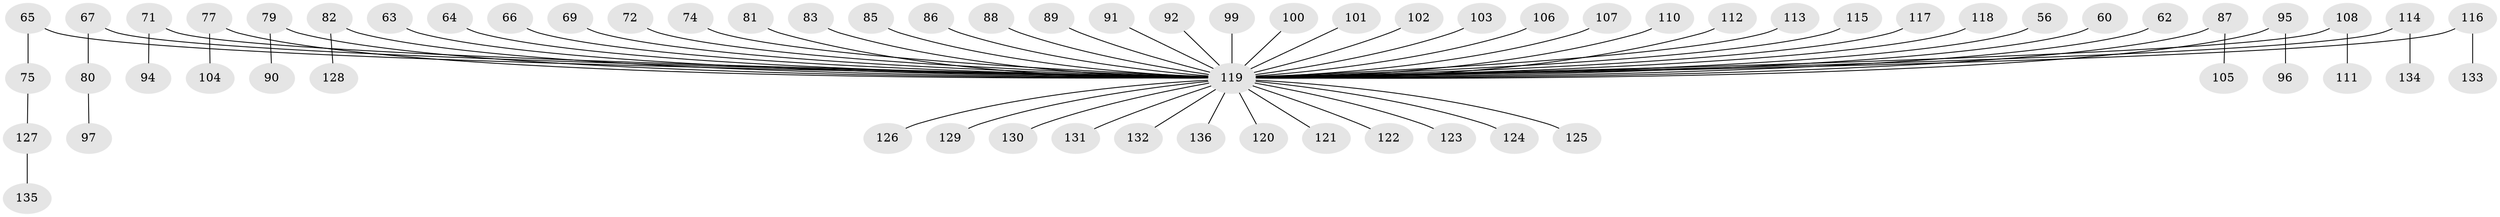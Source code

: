 // original degree distribution, {4: 0.08823529411764706, 9: 0.007352941176470588, 6: 0.029411764705882353, 3: 0.08088235294117647, 2: 0.25, 7: 0.007352941176470588, 5: 0.014705882352941176, 1: 0.5220588235294118}
// Generated by graph-tools (version 1.1) at 2025/53/03/09/25 04:53:37]
// undirected, 68 vertices, 67 edges
graph export_dot {
graph [start="1"]
  node [color=gray90,style=filled];
  56;
  60 [super="+53"];
  62;
  63;
  64;
  65 [super="+57"];
  66;
  67;
  69;
  71;
  72;
  74;
  75;
  77;
  79;
  80;
  81 [super="+40"];
  82;
  83;
  85;
  86;
  87;
  88 [super="+59"];
  89;
  90;
  91;
  92;
  94;
  95;
  96;
  97;
  99;
  100;
  101;
  102;
  103;
  104;
  105;
  106;
  107;
  108;
  110;
  111;
  112;
  113;
  114;
  115;
  116;
  117;
  118;
  119 [super="+98+84+93+78+109+44+46+47+50+54"];
  120;
  121;
  122;
  123;
  124;
  125;
  126;
  127;
  128;
  129;
  130;
  131;
  132;
  133;
  134;
  135;
  136;
  56 -- 119;
  60 -- 119;
  62 -- 119;
  63 -- 119;
  64 -- 119;
  65 -- 75;
  65 -- 119;
  66 -- 119;
  67 -- 80;
  67 -- 119;
  69 -- 119;
  71 -- 94;
  71 -- 119;
  72 -- 119;
  74 -- 119;
  75 -- 127;
  77 -- 104;
  77 -- 119;
  79 -- 90;
  79 -- 119;
  80 -- 97;
  81 -- 119;
  82 -- 128;
  82 -- 119;
  83 -- 119;
  85 -- 119;
  86 -- 119;
  87 -- 105;
  87 -- 119;
  88 -- 119;
  89 -- 119;
  91 -- 119;
  92 -- 119;
  95 -- 96;
  95 -- 119;
  99 -- 119;
  100 -- 119;
  101 -- 119;
  102 -- 119;
  103 -- 119;
  106 -- 119;
  107 -- 119;
  108 -- 111;
  108 -- 119;
  110 -- 119;
  112 -- 119;
  113 -- 119;
  114 -- 134;
  114 -- 119;
  115 -- 119;
  116 -- 133;
  116 -- 119;
  117 -- 119;
  118 -- 119;
  119 -- 126;
  119 -- 125;
  119 -- 122;
  119 -- 129;
  119 -- 130;
  119 -- 131;
  119 -- 132;
  119 -- 136;
  119 -- 120;
  119 -- 121;
  119 -- 123;
  119 -- 124;
  127 -- 135;
}
